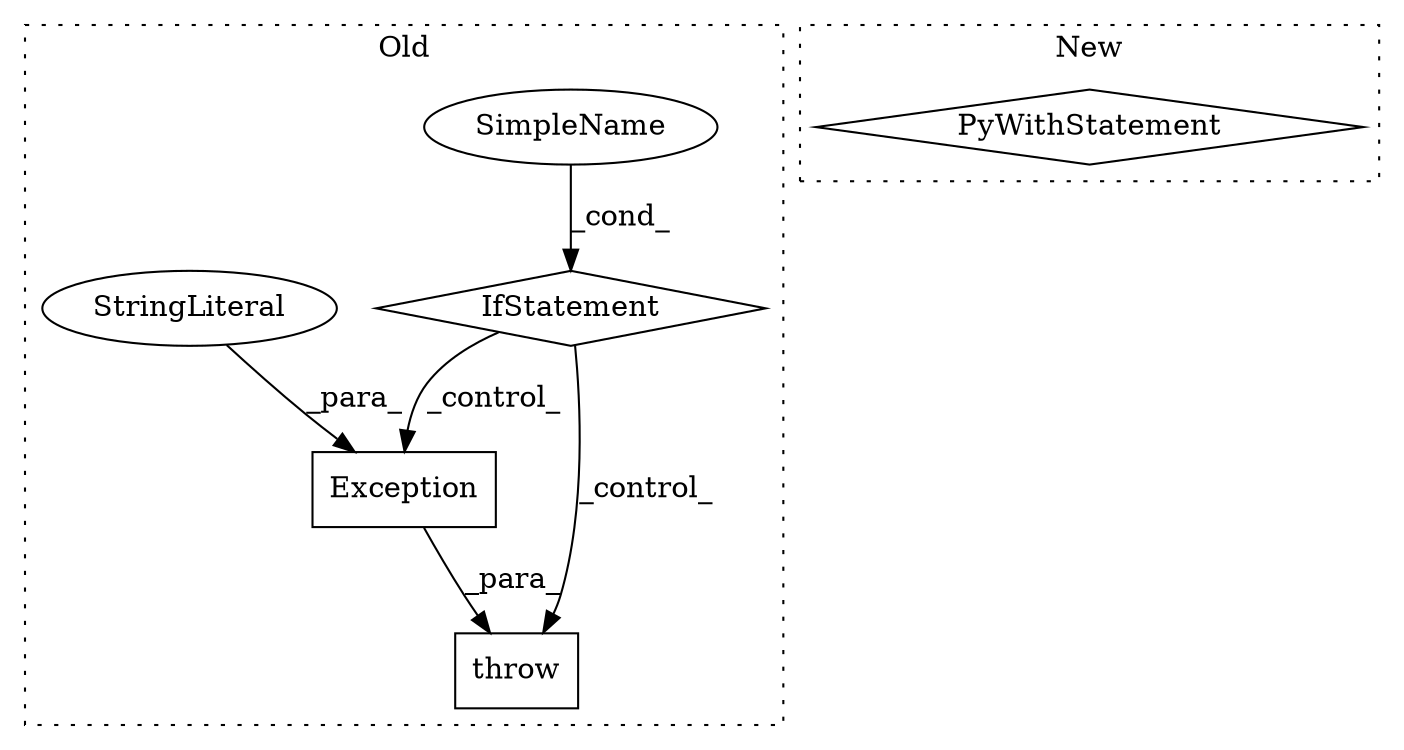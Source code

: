 digraph G {
subgraph cluster0 {
1 [label="Exception" a="32" s="867,926" l="10,1" shape="box"];
3 [label="IfStatement" a="25" s="812,847" l="4,2" shape="diamond"];
4 [label="SimpleName" a="42" s="" l="" shape="ellipse"];
5 [label="StringLiteral" a="45" s="877" l="49" shape="ellipse"];
6 [label="throw" a="53" s="861" l="6" shape="box"];
label = "Old";
style="dotted";
}
subgraph cluster1 {
2 [label="PyWithStatement" a="104" s="982,1058" l="10,2" shape="diamond"];
label = "New";
style="dotted";
}
1 -> 6 [label="_para_"];
3 -> 1 [label="_control_"];
3 -> 6 [label="_control_"];
4 -> 3 [label="_cond_"];
5 -> 1 [label="_para_"];
}